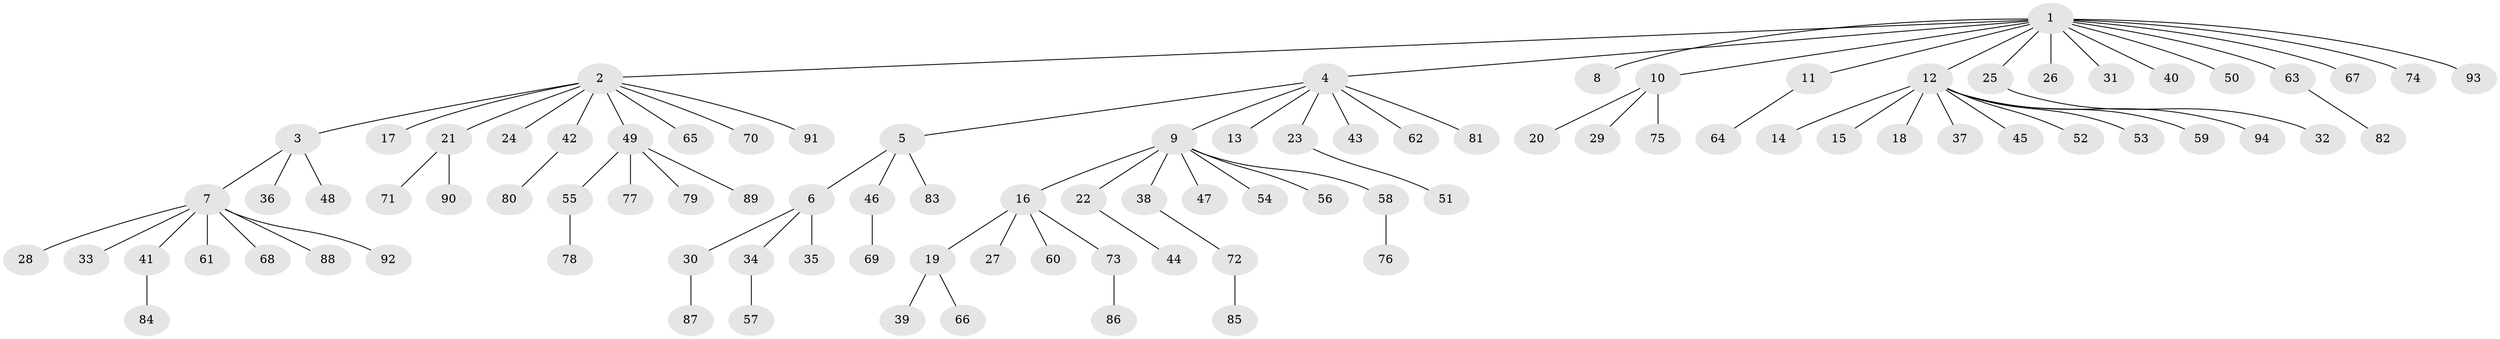 // Generated by graph-tools (version 1.1) at 2025/14/03/09/25 04:14:36]
// undirected, 94 vertices, 93 edges
graph export_dot {
graph [start="1"]
  node [color=gray90,style=filled];
  1;
  2;
  3;
  4;
  5;
  6;
  7;
  8;
  9;
  10;
  11;
  12;
  13;
  14;
  15;
  16;
  17;
  18;
  19;
  20;
  21;
  22;
  23;
  24;
  25;
  26;
  27;
  28;
  29;
  30;
  31;
  32;
  33;
  34;
  35;
  36;
  37;
  38;
  39;
  40;
  41;
  42;
  43;
  44;
  45;
  46;
  47;
  48;
  49;
  50;
  51;
  52;
  53;
  54;
  55;
  56;
  57;
  58;
  59;
  60;
  61;
  62;
  63;
  64;
  65;
  66;
  67;
  68;
  69;
  70;
  71;
  72;
  73;
  74;
  75;
  76;
  77;
  78;
  79;
  80;
  81;
  82;
  83;
  84;
  85;
  86;
  87;
  88;
  89;
  90;
  91;
  92;
  93;
  94;
  1 -- 2;
  1 -- 4;
  1 -- 8;
  1 -- 10;
  1 -- 11;
  1 -- 12;
  1 -- 25;
  1 -- 26;
  1 -- 31;
  1 -- 40;
  1 -- 50;
  1 -- 63;
  1 -- 67;
  1 -- 74;
  1 -- 93;
  2 -- 3;
  2 -- 17;
  2 -- 21;
  2 -- 24;
  2 -- 42;
  2 -- 49;
  2 -- 65;
  2 -- 70;
  2 -- 91;
  3 -- 7;
  3 -- 36;
  3 -- 48;
  4 -- 5;
  4 -- 9;
  4 -- 13;
  4 -- 23;
  4 -- 43;
  4 -- 62;
  4 -- 81;
  5 -- 6;
  5 -- 46;
  5 -- 83;
  6 -- 30;
  6 -- 34;
  6 -- 35;
  7 -- 28;
  7 -- 33;
  7 -- 41;
  7 -- 61;
  7 -- 68;
  7 -- 88;
  7 -- 92;
  9 -- 16;
  9 -- 22;
  9 -- 38;
  9 -- 47;
  9 -- 54;
  9 -- 56;
  9 -- 58;
  10 -- 20;
  10 -- 29;
  10 -- 75;
  11 -- 64;
  12 -- 14;
  12 -- 15;
  12 -- 18;
  12 -- 37;
  12 -- 45;
  12 -- 52;
  12 -- 53;
  12 -- 59;
  12 -- 94;
  16 -- 19;
  16 -- 27;
  16 -- 60;
  16 -- 73;
  19 -- 39;
  19 -- 66;
  21 -- 71;
  21 -- 90;
  22 -- 44;
  23 -- 51;
  25 -- 32;
  30 -- 87;
  34 -- 57;
  38 -- 72;
  41 -- 84;
  42 -- 80;
  46 -- 69;
  49 -- 55;
  49 -- 77;
  49 -- 79;
  49 -- 89;
  55 -- 78;
  58 -- 76;
  63 -- 82;
  72 -- 85;
  73 -- 86;
}
